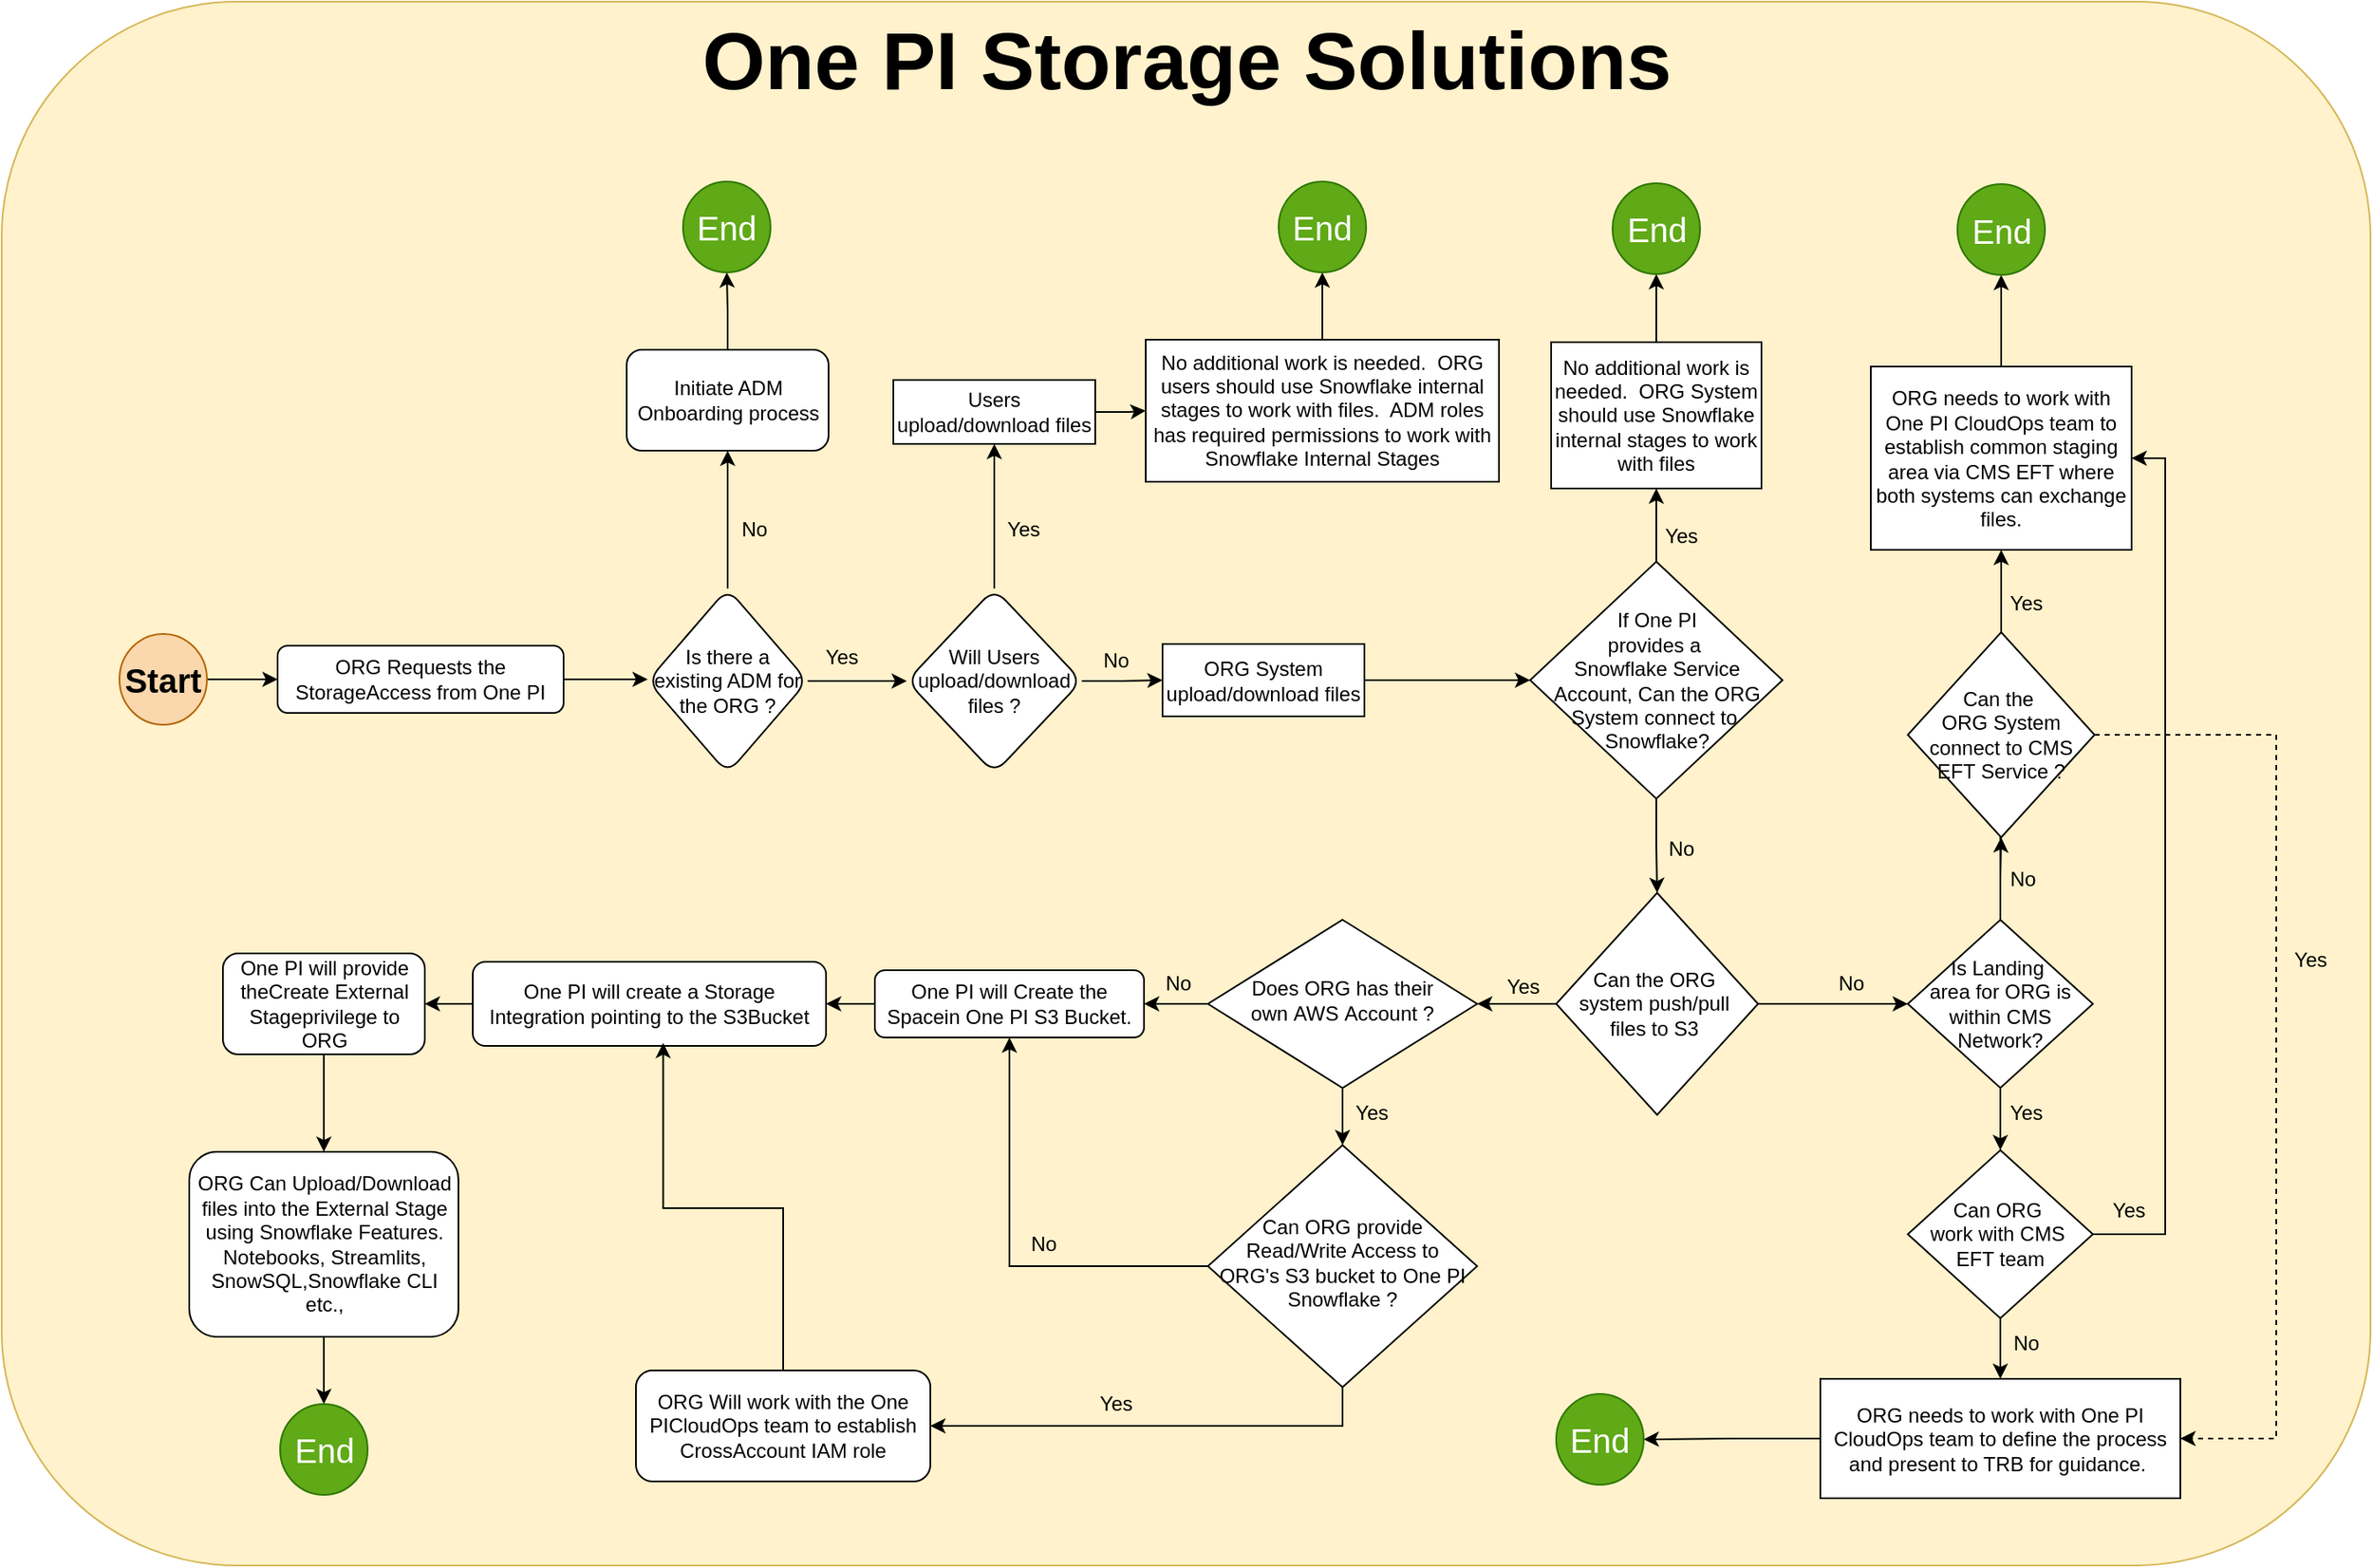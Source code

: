 <mxfile version="26.2.14">
  <diagram id="C5RBs43oDa-KdzZeNtuy" name="Page-1">
    <mxGraphModel dx="3257" dy="1012" grid="1" gridSize="10" guides="1" tooltips="1" connect="1" arrows="1" fold="1" page="1" pageScale="1" pageWidth="827" pageHeight="1169" math="0" shadow="0">
      <root>
        <mxCell id="WIyWlLk6GJQsqaUBKTNV-0" />
        <mxCell id="WIyWlLk6GJQsqaUBKTNV-1" parent="WIyWlLk6GJQsqaUBKTNV-0" />
        <mxCell id="nIjDBjGS9_q5QeTpwMJb-54" value="" style="rounded=1;whiteSpace=wrap;html=1;fillColor=#fff2cc;strokeColor=#d6b656;" vertex="1" parent="WIyWlLk6GJQsqaUBKTNV-1">
          <mxGeometry x="-842" y="30" width="1408" height="930" as="geometry" />
        </mxCell>
        <mxCell id="nIjDBjGS9_q5QeTpwMJb-55" value="" style="edgeStyle=orthogonalEdgeStyle;rounded=0;orthogonalLoop=1;jettySize=auto;html=1;" edge="1" parent="WIyWlLk6GJQsqaUBKTNV-1" source="nIjDBjGS9_q5QeTpwMJb-56">
          <mxGeometry relative="1" as="geometry">
            <mxPoint x="-458" y="433" as="targetPoint" />
          </mxGeometry>
        </mxCell>
        <mxCell id="nIjDBjGS9_q5QeTpwMJb-56" value="ORG Requests the StorageAccess from One PI" style="rounded=1;whiteSpace=wrap;html=1;fontSize=12;glass=0;strokeWidth=1;shadow=0;" vertex="1" parent="WIyWlLk6GJQsqaUBKTNV-1">
          <mxGeometry x="-678" y="413" width="170" height="40" as="geometry" />
        </mxCell>
        <mxCell id="nIjDBjGS9_q5QeTpwMJb-57" value="" style="edgeStyle=orthogonalEdgeStyle;rounded=0;orthogonalLoop=1;jettySize=auto;html=1;" edge="1" parent="WIyWlLk6GJQsqaUBKTNV-1" source="nIjDBjGS9_q5QeTpwMJb-59" target="nIjDBjGS9_q5QeTpwMJb-64">
          <mxGeometry relative="1" as="geometry" />
        </mxCell>
        <mxCell id="nIjDBjGS9_q5QeTpwMJb-58" value="" style="edgeStyle=orthogonalEdgeStyle;rounded=0;orthogonalLoop=1;jettySize=auto;html=1;" edge="1" parent="WIyWlLk6GJQsqaUBKTNV-1" source="nIjDBjGS9_q5QeTpwMJb-59" target="nIjDBjGS9_q5QeTpwMJb-61">
          <mxGeometry relative="1" as="geometry" />
        </mxCell>
        <mxCell id="nIjDBjGS9_q5QeTpwMJb-59" value="&lt;div&gt;Does&amp;nbsp;&lt;span style=&quot;background-color: transparent; color: light-dark(rgb(0, 0, 0), rgb(255, 255, 255));&quot;&gt;ORG has&amp;nbsp;&lt;/span&gt;&lt;span style=&quot;background-color: transparent; color: light-dark(rgb(0, 0, 0), rgb(255, 255, 255));&quot;&gt;their own&amp;nbsp;&lt;/span&gt;&lt;span style=&quot;background-color: transparent; color: light-dark(rgb(0, 0, 0), rgb(255, 255, 255));&quot;&gt;AWS&amp;nbsp;&lt;/span&gt;&lt;span style=&quot;background-color: transparent; color: light-dark(rgb(0, 0, 0), rgb(255, 255, 255));&quot;&gt;Account ?&lt;/span&gt;&lt;/div&gt;" style="rhombus;whiteSpace=wrap;html=1;shadow=0;fontFamily=Helvetica;fontSize=12;align=center;strokeWidth=1;spacing=6;spacingTop=-4;" vertex="1" parent="WIyWlLk6GJQsqaUBKTNV-1">
          <mxGeometry x="-125" y="576" width="160" height="100" as="geometry" />
        </mxCell>
        <mxCell id="nIjDBjGS9_q5QeTpwMJb-60" value="" style="edgeStyle=orthogonalEdgeStyle;rounded=0;orthogonalLoop=1;jettySize=auto;html=1;" edge="1" parent="WIyWlLk6GJQsqaUBKTNV-1" source="nIjDBjGS9_q5QeTpwMJb-61" target="nIjDBjGS9_q5QeTpwMJb-67">
          <mxGeometry relative="1" as="geometry" />
        </mxCell>
        <mxCell id="nIjDBjGS9_q5QeTpwMJb-61" value="One PI will Create the Spacein One PI S3 Bucket." style="rounded=1;whiteSpace=wrap;html=1;fontSize=12;glass=0;strokeWidth=1;shadow=0;" vertex="1" parent="WIyWlLk6GJQsqaUBKTNV-1">
          <mxGeometry x="-323" y="606" width="160" height="40" as="geometry" />
        </mxCell>
        <mxCell id="nIjDBjGS9_q5QeTpwMJb-62" style="edgeStyle=orthogonalEdgeStyle;rounded=0;orthogonalLoop=1;jettySize=auto;html=1;entryX=0.5;entryY=1;entryDx=0;entryDy=0;" edge="1" parent="WIyWlLk6GJQsqaUBKTNV-1" source="nIjDBjGS9_q5QeTpwMJb-64" target="nIjDBjGS9_q5QeTpwMJb-61">
          <mxGeometry relative="1" as="geometry" />
        </mxCell>
        <mxCell id="nIjDBjGS9_q5QeTpwMJb-63" style="edgeStyle=orthogonalEdgeStyle;rounded=0;orthogonalLoop=1;jettySize=auto;html=1;entryX=1;entryY=0.5;entryDx=0;entryDy=0;" edge="1" parent="WIyWlLk6GJQsqaUBKTNV-1" source="nIjDBjGS9_q5QeTpwMJb-64" target="nIjDBjGS9_q5QeTpwMJb-65">
          <mxGeometry relative="1" as="geometry">
            <Array as="points">
              <mxPoint x="-45" y="877" />
            </Array>
          </mxGeometry>
        </mxCell>
        <mxCell id="nIjDBjGS9_q5QeTpwMJb-64" value="Can ORG provide Read/Write Access to ORG&#39;s S3 bucket to One PI Snowflake ?" style="rhombus;whiteSpace=wrap;html=1;shadow=0;fontFamily=Helvetica;fontSize=12;align=center;strokeWidth=1;spacing=6;spacingTop=-4;" vertex="1" parent="WIyWlLk6GJQsqaUBKTNV-1">
          <mxGeometry x="-125" y="710" width="160" height="144" as="geometry" />
        </mxCell>
        <mxCell id="nIjDBjGS9_q5QeTpwMJb-65" value="ORG Will work with the One PICloudOps team to establish CrossAccount IAM role" style="rounded=1;whiteSpace=wrap;html=1;fontSize=12;glass=0;strokeWidth=1;shadow=0;" vertex="1" parent="WIyWlLk6GJQsqaUBKTNV-1">
          <mxGeometry x="-465" y="844" width="175" height="66" as="geometry" />
        </mxCell>
        <mxCell id="nIjDBjGS9_q5QeTpwMJb-66" value="" style="edgeStyle=orthogonalEdgeStyle;rounded=0;orthogonalLoop=1;jettySize=auto;html=1;" edge="1" parent="WIyWlLk6GJQsqaUBKTNV-1" source="nIjDBjGS9_q5QeTpwMJb-67" target="nIjDBjGS9_q5QeTpwMJb-69">
          <mxGeometry relative="1" as="geometry" />
        </mxCell>
        <mxCell id="nIjDBjGS9_q5QeTpwMJb-67" value="One PI will create a Storage Integration pointing to the S3Bucket" style="whiteSpace=wrap;html=1;rounded=1;glass=0;strokeWidth=1;shadow=0;" vertex="1" parent="WIyWlLk6GJQsqaUBKTNV-1">
          <mxGeometry x="-562" y="601" width="210" height="50" as="geometry" />
        </mxCell>
        <mxCell id="nIjDBjGS9_q5QeTpwMJb-68" value="" style="edgeStyle=orthogonalEdgeStyle;rounded=0;orthogonalLoop=1;jettySize=auto;html=1;" edge="1" parent="WIyWlLk6GJQsqaUBKTNV-1" source="nIjDBjGS9_q5QeTpwMJb-69" target="nIjDBjGS9_q5QeTpwMJb-71">
          <mxGeometry relative="1" as="geometry" />
        </mxCell>
        <mxCell id="nIjDBjGS9_q5QeTpwMJb-69" value="One PI will provide theCreate External Stageprivilege to ORG" style="whiteSpace=wrap;html=1;rounded=1;glass=0;strokeWidth=1;shadow=0;" vertex="1" parent="WIyWlLk6GJQsqaUBKTNV-1">
          <mxGeometry x="-710.5" y="596" width="120" height="60" as="geometry" />
        </mxCell>
        <mxCell id="nIjDBjGS9_q5QeTpwMJb-70" value="" style="edgeStyle=orthogonalEdgeStyle;rounded=0;orthogonalLoop=1;jettySize=auto;html=1;" edge="1" parent="WIyWlLk6GJQsqaUBKTNV-1" source="nIjDBjGS9_q5QeTpwMJb-71" target="nIjDBjGS9_q5QeTpwMJb-103">
          <mxGeometry relative="1" as="geometry" />
        </mxCell>
        <mxCell id="nIjDBjGS9_q5QeTpwMJb-71" value="ORG Can Upload/Download files into the External Stage using Snowflake Features. Notebooks, Streamlits, SnowSQL,Snowflake CLI etc.," style="whiteSpace=wrap;html=1;rounded=1;glass=0;strokeWidth=1;shadow=0;" vertex="1" parent="WIyWlLk6GJQsqaUBKTNV-1">
          <mxGeometry x="-730.5" y="714" width="160" height="110" as="geometry" />
        </mxCell>
        <mxCell id="nIjDBjGS9_q5QeTpwMJb-72" style="edgeStyle=orthogonalEdgeStyle;rounded=0;orthogonalLoop=1;jettySize=auto;html=1;entryX=0.539;entryY=0.964;entryDx=0;entryDy=0;entryPerimeter=0;" edge="1" parent="WIyWlLk6GJQsqaUBKTNV-1" source="nIjDBjGS9_q5QeTpwMJb-65" target="nIjDBjGS9_q5QeTpwMJb-67">
          <mxGeometry relative="1" as="geometry" />
        </mxCell>
        <mxCell id="nIjDBjGS9_q5QeTpwMJb-73" value="" style="edgeStyle=orthogonalEdgeStyle;rounded=0;orthogonalLoop=1;jettySize=auto;html=1;" edge="1" parent="WIyWlLk6GJQsqaUBKTNV-1" source="nIjDBjGS9_q5QeTpwMJb-74" target="nIjDBjGS9_q5QeTpwMJb-94">
          <mxGeometry relative="1" as="geometry" />
        </mxCell>
        <mxCell id="nIjDBjGS9_q5QeTpwMJb-74" value="Users upload/download files" style="whiteSpace=wrap;html=1;" vertex="1" parent="WIyWlLk6GJQsqaUBKTNV-1">
          <mxGeometry x="-312" y="255" width="120" height="38" as="geometry" />
        </mxCell>
        <mxCell id="nIjDBjGS9_q5QeTpwMJb-75" style="edgeStyle=orthogonalEdgeStyle;rounded=0;orthogonalLoop=1;jettySize=auto;html=1;exitX=0.5;exitY=1;exitDx=0;exitDy=0;" edge="1" parent="WIyWlLk6GJQsqaUBKTNV-1" source="nIjDBjGS9_q5QeTpwMJb-77" target="nIjDBjGS9_q5QeTpwMJb-84">
          <mxGeometry relative="1" as="geometry" />
        </mxCell>
        <mxCell id="nIjDBjGS9_q5QeTpwMJb-76" value="" style="edgeStyle=orthogonalEdgeStyle;rounded=0;orthogonalLoop=1;jettySize=auto;html=1;" edge="1" parent="WIyWlLk6GJQsqaUBKTNV-1" source="nIjDBjGS9_q5QeTpwMJb-77" target="nIjDBjGS9_q5QeTpwMJb-79">
          <mxGeometry relative="1" as="geometry" />
        </mxCell>
        <mxCell id="nIjDBjGS9_q5QeTpwMJb-77" value="&amp;nbsp;If One PI&amp;nbsp;&lt;div&gt;provides a&amp;nbsp;&lt;/div&gt;&lt;div&gt;Snowflake Service Account, Can the ORG System&amp;nbsp;&lt;span style=&quot;background-color: transparent; color: light-dark(rgb(0, 0, 0), rgb(255, 255, 255));&quot;&gt;connect to&amp;nbsp;&lt;/span&gt;&lt;/div&gt;&lt;div&gt;Snowflake?&lt;/div&gt;" style="rhombus;whiteSpace=wrap;html=1;" vertex="1" parent="WIyWlLk6GJQsqaUBKTNV-1">
          <mxGeometry x="66.5" y="363" width="150" height="141" as="geometry" />
        </mxCell>
        <mxCell id="nIjDBjGS9_q5QeTpwMJb-78" value="" style="edgeStyle=orthogonalEdgeStyle;rounded=0;orthogonalLoop=1;jettySize=auto;html=1;" edge="1" parent="WIyWlLk6GJQsqaUBKTNV-1" source="nIjDBjGS9_q5QeTpwMJb-79" target="nIjDBjGS9_q5QeTpwMJb-99">
          <mxGeometry relative="1" as="geometry" />
        </mxCell>
        <mxCell id="nIjDBjGS9_q5QeTpwMJb-79" value="No additional work is needed.&amp;nbsp; ORG System should use Snowflake internal stages to work with files" style="whiteSpace=wrap;html=1;" vertex="1" parent="WIyWlLk6GJQsqaUBKTNV-1">
          <mxGeometry x="79" y="232.5" width="125" height="87" as="geometry" />
        </mxCell>
        <mxCell id="nIjDBjGS9_q5QeTpwMJb-80" value="Yes" style="text;html=1;align=center;verticalAlign=middle;resizable=0;points=[];autosize=1;strokeColor=none;fillColor=none;" vertex="1" parent="WIyWlLk6GJQsqaUBKTNV-1">
          <mxGeometry x="136" y="333" width="40" height="30" as="geometry" />
        </mxCell>
        <mxCell id="nIjDBjGS9_q5QeTpwMJb-81" value="No" style="text;html=1;align=center;verticalAlign=middle;resizable=0;points=[];autosize=1;strokeColor=none;fillColor=none;" vertex="1" parent="WIyWlLk6GJQsqaUBKTNV-1">
          <mxGeometry x="136" y="519" width="40" height="30" as="geometry" />
        </mxCell>
        <mxCell id="nIjDBjGS9_q5QeTpwMJb-82" style="edgeStyle=orthogonalEdgeStyle;rounded=0;orthogonalLoop=1;jettySize=auto;html=1;" edge="1" parent="WIyWlLk6GJQsqaUBKTNV-1" source="nIjDBjGS9_q5QeTpwMJb-84" target="nIjDBjGS9_q5QeTpwMJb-59">
          <mxGeometry relative="1" as="geometry" />
        </mxCell>
        <mxCell id="nIjDBjGS9_q5QeTpwMJb-83" style="edgeStyle=orthogonalEdgeStyle;rounded=0;orthogonalLoop=1;jettySize=auto;html=1;" edge="1" parent="WIyWlLk6GJQsqaUBKTNV-1" source="nIjDBjGS9_q5QeTpwMJb-84" target="nIjDBjGS9_q5QeTpwMJb-119">
          <mxGeometry relative="1" as="geometry" />
        </mxCell>
        <mxCell id="nIjDBjGS9_q5QeTpwMJb-84" value="Can the ORG&amp;nbsp;&lt;div&gt;system push/pull&amp;nbsp;&lt;/div&gt;&lt;div&gt;files to S3&amp;nbsp;&lt;/div&gt;" style="rhombus;whiteSpace=wrap;html=1;" vertex="1" parent="WIyWlLk6GJQsqaUBKTNV-1">
          <mxGeometry x="82" y="560" width="120" height="132" as="geometry" />
        </mxCell>
        <mxCell id="nIjDBjGS9_q5QeTpwMJb-85" value="" style="edgeStyle=orthogonalEdgeStyle;rounded=0;orthogonalLoop=1;jettySize=auto;html=1;" edge="1" parent="WIyWlLk6GJQsqaUBKTNV-1" source="nIjDBjGS9_q5QeTpwMJb-87" target="nIjDBjGS9_q5QeTpwMJb-89">
          <mxGeometry relative="1" as="geometry" />
        </mxCell>
        <mxCell id="nIjDBjGS9_q5QeTpwMJb-86" value="" style="edgeStyle=orthogonalEdgeStyle;rounded=0;orthogonalLoop=1;jettySize=auto;html=1;" edge="1" parent="WIyWlLk6GJQsqaUBKTNV-1" source="nIjDBjGS9_q5QeTpwMJb-87" target="nIjDBjGS9_q5QeTpwMJb-106">
          <mxGeometry relative="1" as="geometry" />
        </mxCell>
        <mxCell id="nIjDBjGS9_q5QeTpwMJb-87" value="Is there a existing ADM for the ORG ?" style="rhombus;whiteSpace=wrap;html=1;rounded=1;glass=0;strokeWidth=1;shadow=0;" vertex="1" parent="WIyWlLk6GJQsqaUBKTNV-1">
          <mxGeometry x="-458" y="379" width="95" height="110" as="geometry" />
        </mxCell>
        <mxCell id="nIjDBjGS9_q5QeTpwMJb-88" value="" style="edgeStyle=orthogonalEdgeStyle;rounded=0;orthogonalLoop=1;jettySize=auto;html=1;" edge="1" parent="WIyWlLk6GJQsqaUBKTNV-1" source="nIjDBjGS9_q5QeTpwMJb-89" target="nIjDBjGS9_q5QeTpwMJb-97">
          <mxGeometry relative="1" as="geometry" />
        </mxCell>
        <mxCell id="nIjDBjGS9_q5QeTpwMJb-89" value="Initiate ADM Onboarding process" style="whiteSpace=wrap;html=1;rounded=1;glass=0;strokeWidth=1;shadow=0;" vertex="1" parent="WIyWlLk6GJQsqaUBKTNV-1">
          <mxGeometry x="-470.5" y="237" width="120" height="60" as="geometry" />
        </mxCell>
        <mxCell id="nIjDBjGS9_q5QeTpwMJb-90" value="No" style="text;html=1;align=center;verticalAlign=middle;resizable=0;points=[];autosize=1;strokeColor=none;fillColor=none;" vertex="1" parent="WIyWlLk6GJQsqaUBKTNV-1">
          <mxGeometry x="-415" y="329" width="40" height="30" as="geometry" />
        </mxCell>
        <mxCell id="nIjDBjGS9_q5QeTpwMJb-91" value="No" style="text;html=1;align=center;verticalAlign=middle;resizable=0;points=[];autosize=1;strokeColor=none;fillColor=none;" vertex="1" parent="WIyWlLk6GJQsqaUBKTNV-1">
          <mxGeometry x="237" y="599" width="40" height="30" as="geometry" />
        </mxCell>
        <mxCell id="nIjDBjGS9_q5QeTpwMJb-92" value="Yes" style="text;html=1;align=center;verticalAlign=middle;resizable=0;points=[];autosize=1;strokeColor=none;fillColor=none;" vertex="1" parent="WIyWlLk6GJQsqaUBKTNV-1">
          <mxGeometry x="42" y="601" width="40" height="30" as="geometry" />
        </mxCell>
        <mxCell id="nIjDBjGS9_q5QeTpwMJb-93" value="" style="edgeStyle=orthogonalEdgeStyle;rounded=0;orthogonalLoop=1;jettySize=auto;html=1;" edge="1" parent="WIyWlLk6GJQsqaUBKTNV-1" source="nIjDBjGS9_q5QeTpwMJb-94" target="nIjDBjGS9_q5QeTpwMJb-98">
          <mxGeometry relative="1" as="geometry" />
        </mxCell>
        <mxCell id="nIjDBjGS9_q5QeTpwMJb-94" value="No additional work is needed.&amp;nbsp; ORG users should use Snowflake internal stages to work with files.&amp;nbsp; ADM roles has required permissions to work with Snowflake Internal Stages" style="whiteSpace=wrap;html=1;" vertex="1" parent="WIyWlLk6GJQsqaUBKTNV-1">
          <mxGeometry x="-162" y="231" width="210" height="84.5" as="geometry" />
        </mxCell>
        <mxCell id="nIjDBjGS9_q5QeTpwMJb-95" value="" style="edgeStyle=orthogonalEdgeStyle;rounded=0;orthogonalLoop=1;jettySize=auto;html=1;" edge="1" parent="WIyWlLk6GJQsqaUBKTNV-1" source="nIjDBjGS9_q5QeTpwMJb-96" target="nIjDBjGS9_q5QeTpwMJb-56">
          <mxGeometry relative="1" as="geometry" />
        </mxCell>
        <mxCell id="nIjDBjGS9_q5QeTpwMJb-96" value="Start" style="ellipse;whiteSpace=wrap;html=1;fillColor=#fad7ac;strokeColor=#b46504;fontStyle=1;fontSize=20;" vertex="1" parent="WIyWlLk6GJQsqaUBKTNV-1">
          <mxGeometry x="-772" y="406" width="52" height="54" as="geometry" />
        </mxCell>
        <mxCell id="nIjDBjGS9_q5QeTpwMJb-97" value="End" style="ellipse;whiteSpace=wrap;html=1;fillColor=#60a917;fontColor=#ffffff;strokeColor=#2D7600;fontSize=20;" vertex="1" parent="WIyWlLk6GJQsqaUBKTNV-1">
          <mxGeometry x="-437" y="137" width="52" height="54" as="geometry" />
        </mxCell>
        <mxCell id="nIjDBjGS9_q5QeTpwMJb-98" value="End" style="ellipse;whiteSpace=wrap;html=1;fillColor=#60a917;fontColor=#ffffff;strokeColor=#2D7600;fontSize=20;" vertex="1" parent="WIyWlLk6GJQsqaUBKTNV-1">
          <mxGeometry x="-83" y="137" width="52" height="54" as="geometry" />
        </mxCell>
        <mxCell id="nIjDBjGS9_q5QeTpwMJb-99" value="End" style="ellipse;whiteSpace=wrap;html=1;fillColor=#60a917;fontColor=#ffffff;strokeColor=#2D7600;fontSize=20;" vertex="1" parent="WIyWlLk6GJQsqaUBKTNV-1">
          <mxGeometry x="115.5" y="138" width="52" height="54" as="geometry" />
        </mxCell>
        <mxCell id="nIjDBjGS9_q5QeTpwMJb-100" value="" style="edgeStyle=orthogonalEdgeStyle;rounded=0;orthogonalLoop=1;jettySize=auto;html=1;" edge="1" parent="WIyWlLk6GJQsqaUBKTNV-1" source="nIjDBjGS9_q5QeTpwMJb-101" target="nIjDBjGS9_q5QeTpwMJb-102">
          <mxGeometry relative="1" as="geometry" />
        </mxCell>
        <mxCell id="nIjDBjGS9_q5QeTpwMJb-101" value="ORG needs to work with One PI CloudOps team to establish common staging area via CMS EFT where both systems can exchange files." style="rounded=0;whiteSpace=wrap;html=1;" vertex="1" parent="WIyWlLk6GJQsqaUBKTNV-1">
          <mxGeometry x="269" y="247" width="155" height="109" as="geometry" />
        </mxCell>
        <mxCell id="nIjDBjGS9_q5QeTpwMJb-102" value="End" style="ellipse;whiteSpace=wrap;html=1;fillColor=#60a917;fontColor=#ffffff;strokeColor=#2D7600;fontSize=20;" vertex="1" parent="WIyWlLk6GJQsqaUBKTNV-1">
          <mxGeometry x="320.5" y="138.5" width="52" height="54" as="geometry" />
        </mxCell>
        <mxCell id="nIjDBjGS9_q5QeTpwMJb-103" value="End" style="ellipse;whiteSpace=wrap;html=1;fillColor=#60a917;fontColor=#ffffff;strokeColor=#2D7600;fontSize=20;" vertex="1" parent="WIyWlLk6GJQsqaUBKTNV-1">
          <mxGeometry x="-676.5" y="864" width="52" height="54" as="geometry" />
        </mxCell>
        <mxCell id="nIjDBjGS9_q5QeTpwMJb-104" value="" style="edgeStyle=orthogonalEdgeStyle;rounded=0;orthogonalLoop=1;jettySize=auto;html=1;" edge="1" parent="WIyWlLk6GJQsqaUBKTNV-1" source="nIjDBjGS9_q5QeTpwMJb-106" target="nIjDBjGS9_q5QeTpwMJb-109">
          <mxGeometry relative="1" as="geometry" />
        </mxCell>
        <mxCell id="nIjDBjGS9_q5QeTpwMJb-105" style="edgeStyle=orthogonalEdgeStyle;rounded=0;orthogonalLoop=1;jettySize=auto;html=1;entryX=0.5;entryY=1;entryDx=0;entryDy=0;" edge="1" parent="WIyWlLk6GJQsqaUBKTNV-1" source="nIjDBjGS9_q5QeTpwMJb-106" target="nIjDBjGS9_q5QeTpwMJb-74">
          <mxGeometry relative="1" as="geometry">
            <mxPoint x="-292" y="334" as="targetPoint" />
          </mxGeometry>
        </mxCell>
        <mxCell id="nIjDBjGS9_q5QeTpwMJb-106" value="Will Users upload/download files ?" style="rhombus;whiteSpace=wrap;html=1;rounded=1;glass=0;strokeWidth=1;shadow=0;" vertex="1" parent="WIyWlLk6GJQsqaUBKTNV-1">
          <mxGeometry x="-304" y="379" width="104" height="110" as="geometry" />
        </mxCell>
        <mxCell id="nIjDBjGS9_q5QeTpwMJb-107" value="Yes" style="text;html=1;align=center;verticalAlign=middle;resizable=0;points=[];autosize=1;strokeColor=none;fillColor=none;" vertex="1" parent="WIyWlLk6GJQsqaUBKTNV-1">
          <mxGeometry x="-255" y="329" width="40" height="30" as="geometry" />
        </mxCell>
        <mxCell id="nIjDBjGS9_q5QeTpwMJb-108" style="edgeStyle=orthogonalEdgeStyle;rounded=0;orthogonalLoop=1;jettySize=auto;html=1;entryX=0;entryY=0.5;entryDx=0;entryDy=0;" edge="1" parent="WIyWlLk6GJQsqaUBKTNV-1" source="nIjDBjGS9_q5QeTpwMJb-109" target="nIjDBjGS9_q5QeTpwMJb-77">
          <mxGeometry relative="1" as="geometry" />
        </mxCell>
        <mxCell id="nIjDBjGS9_q5QeTpwMJb-109" value="ORG System upload/download files" style="whiteSpace=wrap;html=1;" vertex="1" parent="WIyWlLk6GJQsqaUBKTNV-1">
          <mxGeometry x="-152" y="412" width="120" height="43" as="geometry" />
        </mxCell>
        <mxCell id="nIjDBjGS9_q5QeTpwMJb-110" value="No" style="text;html=1;align=center;verticalAlign=middle;resizable=0;points=[];autosize=1;strokeColor=none;fillColor=none;" vertex="1" parent="WIyWlLk6GJQsqaUBKTNV-1">
          <mxGeometry x="-200" y="407" width="40" height="30" as="geometry" />
        </mxCell>
        <mxCell id="nIjDBjGS9_q5QeTpwMJb-111" value="Yes" style="text;html=1;align=center;verticalAlign=middle;resizable=0;points=[];autosize=1;strokeColor=none;fillColor=none;" vertex="1" parent="WIyWlLk6GJQsqaUBKTNV-1">
          <mxGeometry x="-363" y="405" width="40" height="30" as="geometry" />
        </mxCell>
        <mxCell id="nIjDBjGS9_q5QeTpwMJb-112" value="No" style="text;html=1;align=center;verticalAlign=middle;resizable=0;points=[];autosize=1;strokeColor=none;fillColor=none;" vertex="1" parent="WIyWlLk6GJQsqaUBKTNV-1">
          <mxGeometry x="-243" y="754" width="40" height="30" as="geometry" />
        </mxCell>
        <mxCell id="nIjDBjGS9_q5QeTpwMJb-113" value="Yes" style="text;html=1;align=center;verticalAlign=middle;resizable=0;points=[];autosize=1;strokeColor=none;fillColor=none;" vertex="1" parent="WIyWlLk6GJQsqaUBKTNV-1">
          <mxGeometry x="-200" y="849" width="40" height="30" as="geometry" />
        </mxCell>
        <mxCell id="nIjDBjGS9_q5QeTpwMJb-114" value="Yes" style="text;html=1;align=center;verticalAlign=middle;resizable=0;points=[];autosize=1;strokeColor=none;fillColor=none;" vertex="1" parent="WIyWlLk6GJQsqaUBKTNV-1">
          <mxGeometry x="-48" y="676" width="40" height="30" as="geometry" />
        </mxCell>
        <mxCell id="nIjDBjGS9_q5QeTpwMJb-115" value="No" style="text;html=1;align=center;verticalAlign=middle;resizable=0;points=[];autosize=1;strokeColor=none;fillColor=none;" vertex="1" parent="WIyWlLk6GJQsqaUBKTNV-1">
          <mxGeometry x="-163" y="599" width="40" height="30" as="geometry" />
        </mxCell>
        <mxCell id="nIjDBjGS9_q5QeTpwMJb-116" value="" style="edgeStyle=orthogonalEdgeStyle;rounded=0;orthogonalLoop=1;jettySize=auto;html=1;" edge="1" parent="WIyWlLk6GJQsqaUBKTNV-1" source="nIjDBjGS9_q5QeTpwMJb-119">
          <mxGeometry relative="1" as="geometry">
            <mxPoint x="346" y="476.0" as="targetPoint" />
          </mxGeometry>
        </mxCell>
        <mxCell id="nIjDBjGS9_q5QeTpwMJb-117" value="" style="edgeStyle=orthogonalEdgeStyle;rounded=0;orthogonalLoop=1;jettySize=auto;html=1;" edge="1" parent="WIyWlLk6GJQsqaUBKTNV-1" source="nIjDBjGS9_q5QeTpwMJb-119" target="nIjDBjGS9_q5QeTpwMJb-121">
          <mxGeometry relative="1" as="geometry" />
        </mxCell>
        <mxCell id="nIjDBjGS9_q5QeTpwMJb-118" value="" style="edgeStyle=orthogonalEdgeStyle;rounded=0;orthogonalLoop=1;jettySize=auto;html=1;" edge="1" parent="WIyWlLk6GJQsqaUBKTNV-1" source="nIjDBjGS9_q5QeTpwMJb-119" target="nIjDBjGS9_q5QeTpwMJb-126">
          <mxGeometry relative="1" as="geometry" />
        </mxCell>
        <mxCell id="nIjDBjGS9_q5QeTpwMJb-119" value="Is Landing&amp;nbsp;&lt;div&gt;area for ORG is within CMS Network&lt;span style=&quot;background-color: transparent; color: light-dark(rgb(0, 0, 0), rgb(255, 255, 255));&quot;&gt;?&lt;/span&gt;&lt;/div&gt;" style="rhombus;whiteSpace=wrap;html=1;" vertex="1" parent="WIyWlLk6GJQsqaUBKTNV-1">
          <mxGeometry x="291" y="576" width="110" height="100" as="geometry" />
        </mxCell>
        <mxCell id="nIjDBjGS9_q5QeTpwMJb-120" value="" style="edgeStyle=orthogonalEdgeStyle;rounded=0;orthogonalLoop=1;jettySize=auto;html=1;" edge="1" parent="WIyWlLk6GJQsqaUBKTNV-1" source="nIjDBjGS9_q5QeTpwMJb-121" target="nIjDBjGS9_q5QeTpwMJb-101">
          <mxGeometry relative="1" as="geometry" />
        </mxCell>
        <mxCell id="nIjDBjGS9_q5QeTpwMJb-121" value="Can the&amp;nbsp;&lt;div&gt;ORG System connect to CMS EFT&amp;nbsp;&lt;span style=&quot;background-color: transparent; color: light-dark(rgb(0, 0, 0), rgb(255, 255, 255));&quot;&gt;Service ?&lt;/span&gt;&lt;/div&gt;" style="rhombus;whiteSpace=wrap;html=1;" vertex="1" parent="WIyWlLk6GJQsqaUBKTNV-1">
          <mxGeometry x="291" y="405" width="111" height="122" as="geometry" />
        </mxCell>
        <mxCell id="nIjDBjGS9_q5QeTpwMJb-122" value="No" style="text;html=1;align=center;verticalAlign=middle;resizable=0;points=[];autosize=1;strokeColor=none;fillColor=none;" vertex="1" parent="WIyWlLk6GJQsqaUBKTNV-1">
          <mxGeometry x="339" y="537" width="40" height="30" as="geometry" />
        </mxCell>
        <mxCell id="nIjDBjGS9_q5QeTpwMJb-123" value="Yes" style="text;html=1;align=center;verticalAlign=middle;resizable=0;points=[];autosize=1;strokeColor=none;fillColor=none;" vertex="1" parent="WIyWlLk6GJQsqaUBKTNV-1">
          <mxGeometry x="341" y="373" width="40" height="30" as="geometry" />
        </mxCell>
        <mxCell id="nIjDBjGS9_q5QeTpwMJb-124" style="edgeStyle=orthogonalEdgeStyle;rounded=0;orthogonalLoop=1;jettySize=auto;html=1;entryX=1;entryY=0.5;entryDx=0;entryDy=0;exitX=1;exitY=0.5;exitDx=0;exitDy=0;" edge="1" parent="WIyWlLk6GJQsqaUBKTNV-1" source="nIjDBjGS9_q5QeTpwMJb-126" target="nIjDBjGS9_q5QeTpwMJb-101">
          <mxGeometry relative="1" as="geometry">
            <Array as="points">
              <mxPoint x="444" y="763" />
              <mxPoint x="444" y="302" />
            </Array>
          </mxGeometry>
        </mxCell>
        <mxCell id="nIjDBjGS9_q5QeTpwMJb-125" value="" style="edgeStyle=orthogonalEdgeStyle;rounded=0;orthogonalLoop=1;jettySize=auto;html=1;" edge="1" parent="WIyWlLk6GJQsqaUBKTNV-1" source="nIjDBjGS9_q5QeTpwMJb-126" target="nIjDBjGS9_q5QeTpwMJb-130">
          <mxGeometry relative="1" as="geometry" />
        </mxCell>
        <mxCell id="nIjDBjGS9_q5QeTpwMJb-126" value="Can ORG&amp;nbsp;&lt;div&gt;work with CMS&amp;nbsp;&lt;/div&gt;&lt;div&gt;EFT team&lt;/div&gt;" style="rhombus;whiteSpace=wrap;html=1;" vertex="1" parent="WIyWlLk6GJQsqaUBKTNV-1">
          <mxGeometry x="291" y="713" width="110" height="100" as="geometry" />
        </mxCell>
        <mxCell id="nIjDBjGS9_q5QeTpwMJb-127" value="Yes" style="text;html=1;align=center;verticalAlign=middle;resizable=0;points=[];autosize=1;strokeColor=none;fillColor=none;" vertex="1" parent="WIyWlLk6GJQsqaUBKTNV-1">
          <mxGeometry x="341" y="676" width="40" height="30" as="geometry" />
        </mxCell>
        <mxCell id="nIjDBjGS9_q5QeTpwMJb-128" value="Yes" style="text;html=1;align=center;verticalAlign=middle;resizable=0;points=[];autosize=1;strokeColor=none;fillColor=none;" vertex="1" parent="WIyWlLk6GJQsqaUBKTNV-1">
          <mxGeometry x="402" y="734" width="40" height="30" as="geometry" />
        </mxCell>
        <mxCell id="nIjDBjGS9_q5QeTpwMJb-129" value="" style="edgeStyle=orthogonalEdgeStyle;rounded=0;orthogonalLoop=1;jettySize=auto;html=1;exitX=0;exitY=0.5;exitDx=0;exitDy=0;" edge="1" parent="WIyWlLk6GJQsqaUBKTNV-1" source="nIjDBjGS9_q5QeTpwMJb-130" target="nIjDBjGS9_q5QeTpwMJb-132">
          <mxGeometry relative="1" as="geometry">
            <mxPoint x="204" y="884.462" as="sourcePoint" />
          </mxGeometry>
        </mxCell>
        <mxCell id="nIjDBjGS9_q5QeTpwMJb-130" value="ORG needs to work with One PI CloudOps team to define the process and present to TRB for guidance.&amp;nbsp;" style="whiteSpace=wrap;html=1;" vertex="1" parent="WIyWlLk6GJQsqaUBKTNV-1">
          <mxGeometry x="239" y="849" width="214" height="71" as="geometry" />
        </mxCell>
        <mxCell id="nIjDBjGS9_q5QeTpwMJb-131" value="No" style="text;html=1;align=center;verticalAlign=middle;resizable=0;points=[];autosize=1;strokeColor=none;fillColor=none;" vertex="1" parent="WIyWlLk6GJQsqaUBKTNV-1">
          <mxGeometry x="341" y="813" width="40" height="30" as="geometry" />
        </mxCell>
        <mxCell id="nIjDBjGS9_q5QeTpwMJb-132" value="End" style="ellipse;whiteSpace=wrap;html=1;fillColor=#60a917;fontColor=#ffffff;strokeColor=#2D7600;fontSize=20;" vertex="1" parent="WIyWlLk6GJQsqaUBKTNV-1">
          <mxGeometry x="82" y="858" width="52" height="54" as="geometry" />
        </mxCell>
        <mxCell id="nIjDBjGS9_q5QeTpwMJb-133" value="" style="edgeStyle=orthogonalEdgeStyle;rounded=0;orthogonalLoop=1;jettySize=auto;html=1;entryX=1;entryY=0.5;entryDx=0;entryDy=0;dashed=1;" edge="1" parent="WIyWlLk6GJQsqaUBKTNV-1" source="nIjDBjGS9_q5QeTpwMJb-121" target="nIjDBjGS9_q5QeTpwMJb-130">
          <mxGeometry relative="1" as="geometry">
            <mxPoint x="402" y="466" as="sourcePoint" />
            <mxPoint x="453" y="885" as="targetPoint" />
            <Array as="points">
              <mxPoint x="510" y="466" />
              <mxPoint x="510" y="884" />
            </Array>
          </mxGeometry>
        </mxCell>
        <mxCell id="nIjDBjGS9_q5QeTpwMJb-134" value="Yes" style="text;html=1;align=center;verticalAlign=middle;resizable=0;points=[];autosize=1;strokeColor=none;fillColor=none;" vertex="1" parent="WIyWlLk6GJQsqaUBKTNV-1">
          <mxGeometry x="510" y="585" width="40" height="30" as="geometry" />
        </mxCell>
        <mxCell id="nIjDBjGS9_q5QeTpwMJb-135" value="One PI Storage Solutions" style="text;html=1;align=center;verticalAlign=middle;resizable=0;points=[];autosize=1;strokeColor=none;fillColor=none;fontStyle=1;fontSize=48;" vertex="1" parent="WIyWlLk6GJQsqaUBKTNV-1">
          <mxGeometry x="-423" y="30" width="570" height="70" as="geometry" />
        </mxCell>
      </root>
    </mxGraphModel>
  </diagram>
</mxfile>
